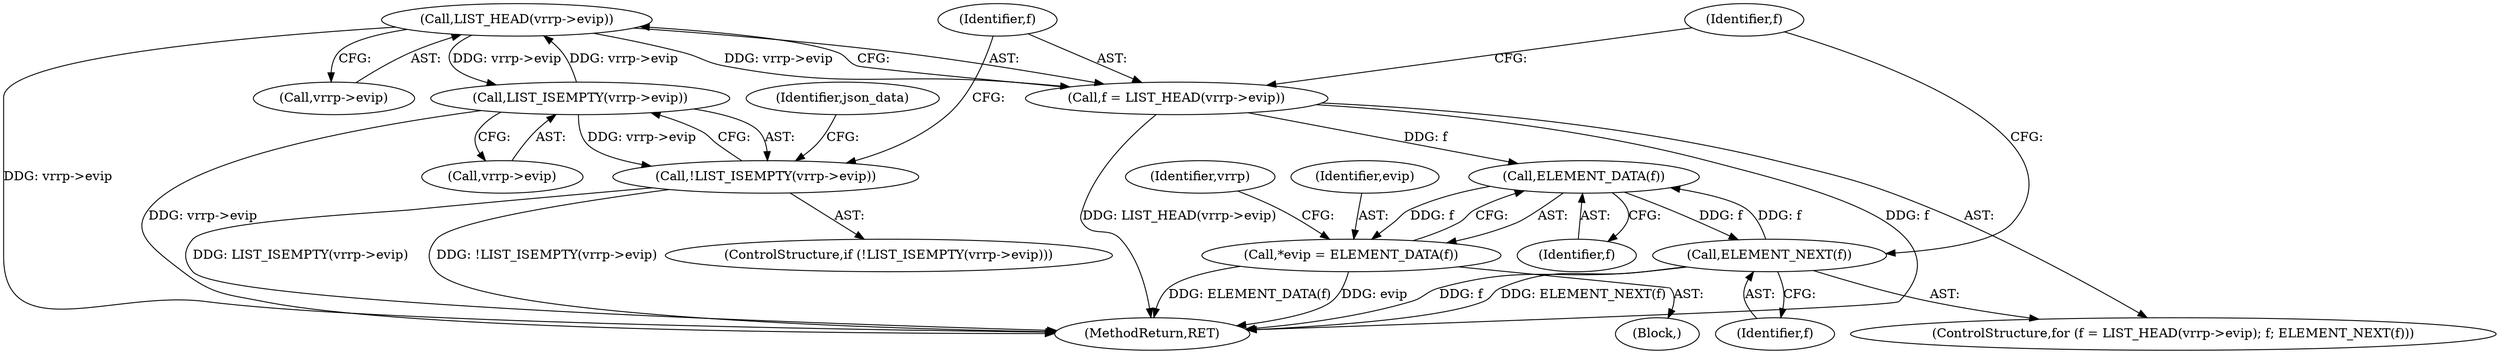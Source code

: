 digraph "0_keepalived_04f2d32871bb3b11d7dc024039952f2fe2750306_3@pointer" {
"1000482" [label="(Call,LIST_HEAD(vrrp->evip))"];
"1000474" [label="(Call,LIST_ISEMPTY(vrrp->evip))"];
"1000482" [label="(Call,LIST_HEAD(vrrp->evip))"];
"1000473" [label="(Call,!LIST_ISEMPTY(vrrp->evip))"];
"1000480" [label="(Call,f = LIST_HEAD(vrrp->evip))"];
"1000493" [label="(Call,ELEMENT_DATA(f))"];
"1000487" [label="(Call,ELEMENT_NEXT(f))"];
"1000491" [label="(Call,*evip = ELEMENT_DATA(f))"];
"1000960" [label="(MethodReturn,RET)"];
"1000472" [label="(ControlStructure,if (!LIST_ISEMPTY(vrrp->evip)))"];
"1000483" [label="(Call,vrrp->evip)"];
"1000498" [label="(Identifier,vrrp)"];
"1000494" [label="(Identifier,f)"];
"1000479" [label="(ControlStructure,for (f = LIST_HEAD(vrrp->evip); f; ELEMENT_NEXT(f)))"];
"1000482" [label="(Call,LIST_HEAD(vrrp->evip))"];
"1000475" [label="(Call,vrrp->evip)"];
"1000491" [label="(Call,*evip = ELEMENT_DATA(f))"];
"1000489" [label="(Block,)"];
"1000493" [label="(Call,ELEMENT_DATA(f))"];
"1000492" [label="(Identifier,evip)"];
"1000473" [label="(Call,!LIST_ISEMPTY(vrrp->evip))"];
"1000488" [label="(Identifier,f)"];
"1000474" [label="(Call,LIST_ISEMPTY(vrrp->evip))"];
"1000481" [label="(Identifier,f)"];
"1000486" [label="(Identifier,f)"];
"1000480" [label="(Call,f = LIST_HEAD(vrrp->evip))"];
"1000517" [label="(Identifier,json_data)"];
"1000487" [label="(Call,ELEMENT_NEXT(f))"];
"1000482" -> "1000480"  [label="AST: "];
"1000482" -> "1000483"  [label="CFG: "];
"1000483" -> "1000482"  [label="AST: "];
"1000480" -> "1000482"  [label="CFG: "];
"1000482" -> "1000960"  [label="DDG: vrrp->evip"];
"1000482" -> "1000474"  [label="DDG: vrrp->evip"];
"1000482" -> "1000480"  [label="DDG: vrrp->evip"];
"1000474" -> "1000482"  [label="DDG: vrrp->evip"];
"1000474" -> "1000473"  [label="AST: "];
"1000474" -> "1000475"  [label="CFG: "];
"1000475" -> "1000474"  [label="AST: "];
"1000473" -> "1000474"  [label="CFG: "];
"1000474" -> "1000960"  [label="DDG: vrrp->evip"];
"1000474" -> "1000473"  [label="DDG: vrrp->evip"];
"1000473" -> "1000472"  [label="AST: "];
"1000481" -> "1000473"  [label="CFG: "];
"1000517" -> "1000473"  [label="CFG: "];
"1000473" -> "1000960"  [label="DDG: LIST_ISEMPTY(vrrp->evip)"];
"1000473" -> "1000960"  [label="DDG: !LIST_ISEMPTY(vrrp->evip)"];
"1000480" -> "1000479"  [label="AST: "];
"1000481" -> "1000480"  [label="AST: "];
"1000486" -> "1000480"  [label="CFG: "];
"1000480" -> "1000960"  [label="DDG: f"];
"1000480" -> "1000960"  [label="DDG: LIST_HEAD(vrrp->evip)"];
"1000480" -> "1000493"  [label="DDG: f"];
"1000493" -> "1000491"  [label="AST: "];
"1000493" -> "1000494"  [label="CFG: "];
"1000494" -> "1000493"  [label="AST: "];
"1000491" -> "1000493"  [label="CFG: "];
"1000493" -> "1000487"  [label="DDG: f"];
"1000493" -> "1000491"  [label="DDG: f"];
"1000487" -> "1000493"  [label="DDG: f"];
"1000487" -> "1000479"  [label="AST: "];
"1000487" -> "1000488"  [label="CFG: "];
"1000488" -> "1000487"  [label="AST: "];
"1000486" -> "1000487"  [label="CFG: "];
"1000487" -> "1000960"  [label="DDG: f"];
"1000487" -> "1000960"  [label="DDG: ELEMENT_NEXT(f)"];
"1000491" -> "1000489"  [label="AST: "];
"1000492" -> "1000491"  [label="AST: "];
"1000498" -> "1000491"  [label="CFG: "];
"1000491" -> "1000960"  [label="DDG: ELEMENT_DATA(f)"];
"1000491" -> "1000960"  [label="DDG: evip"];
}

